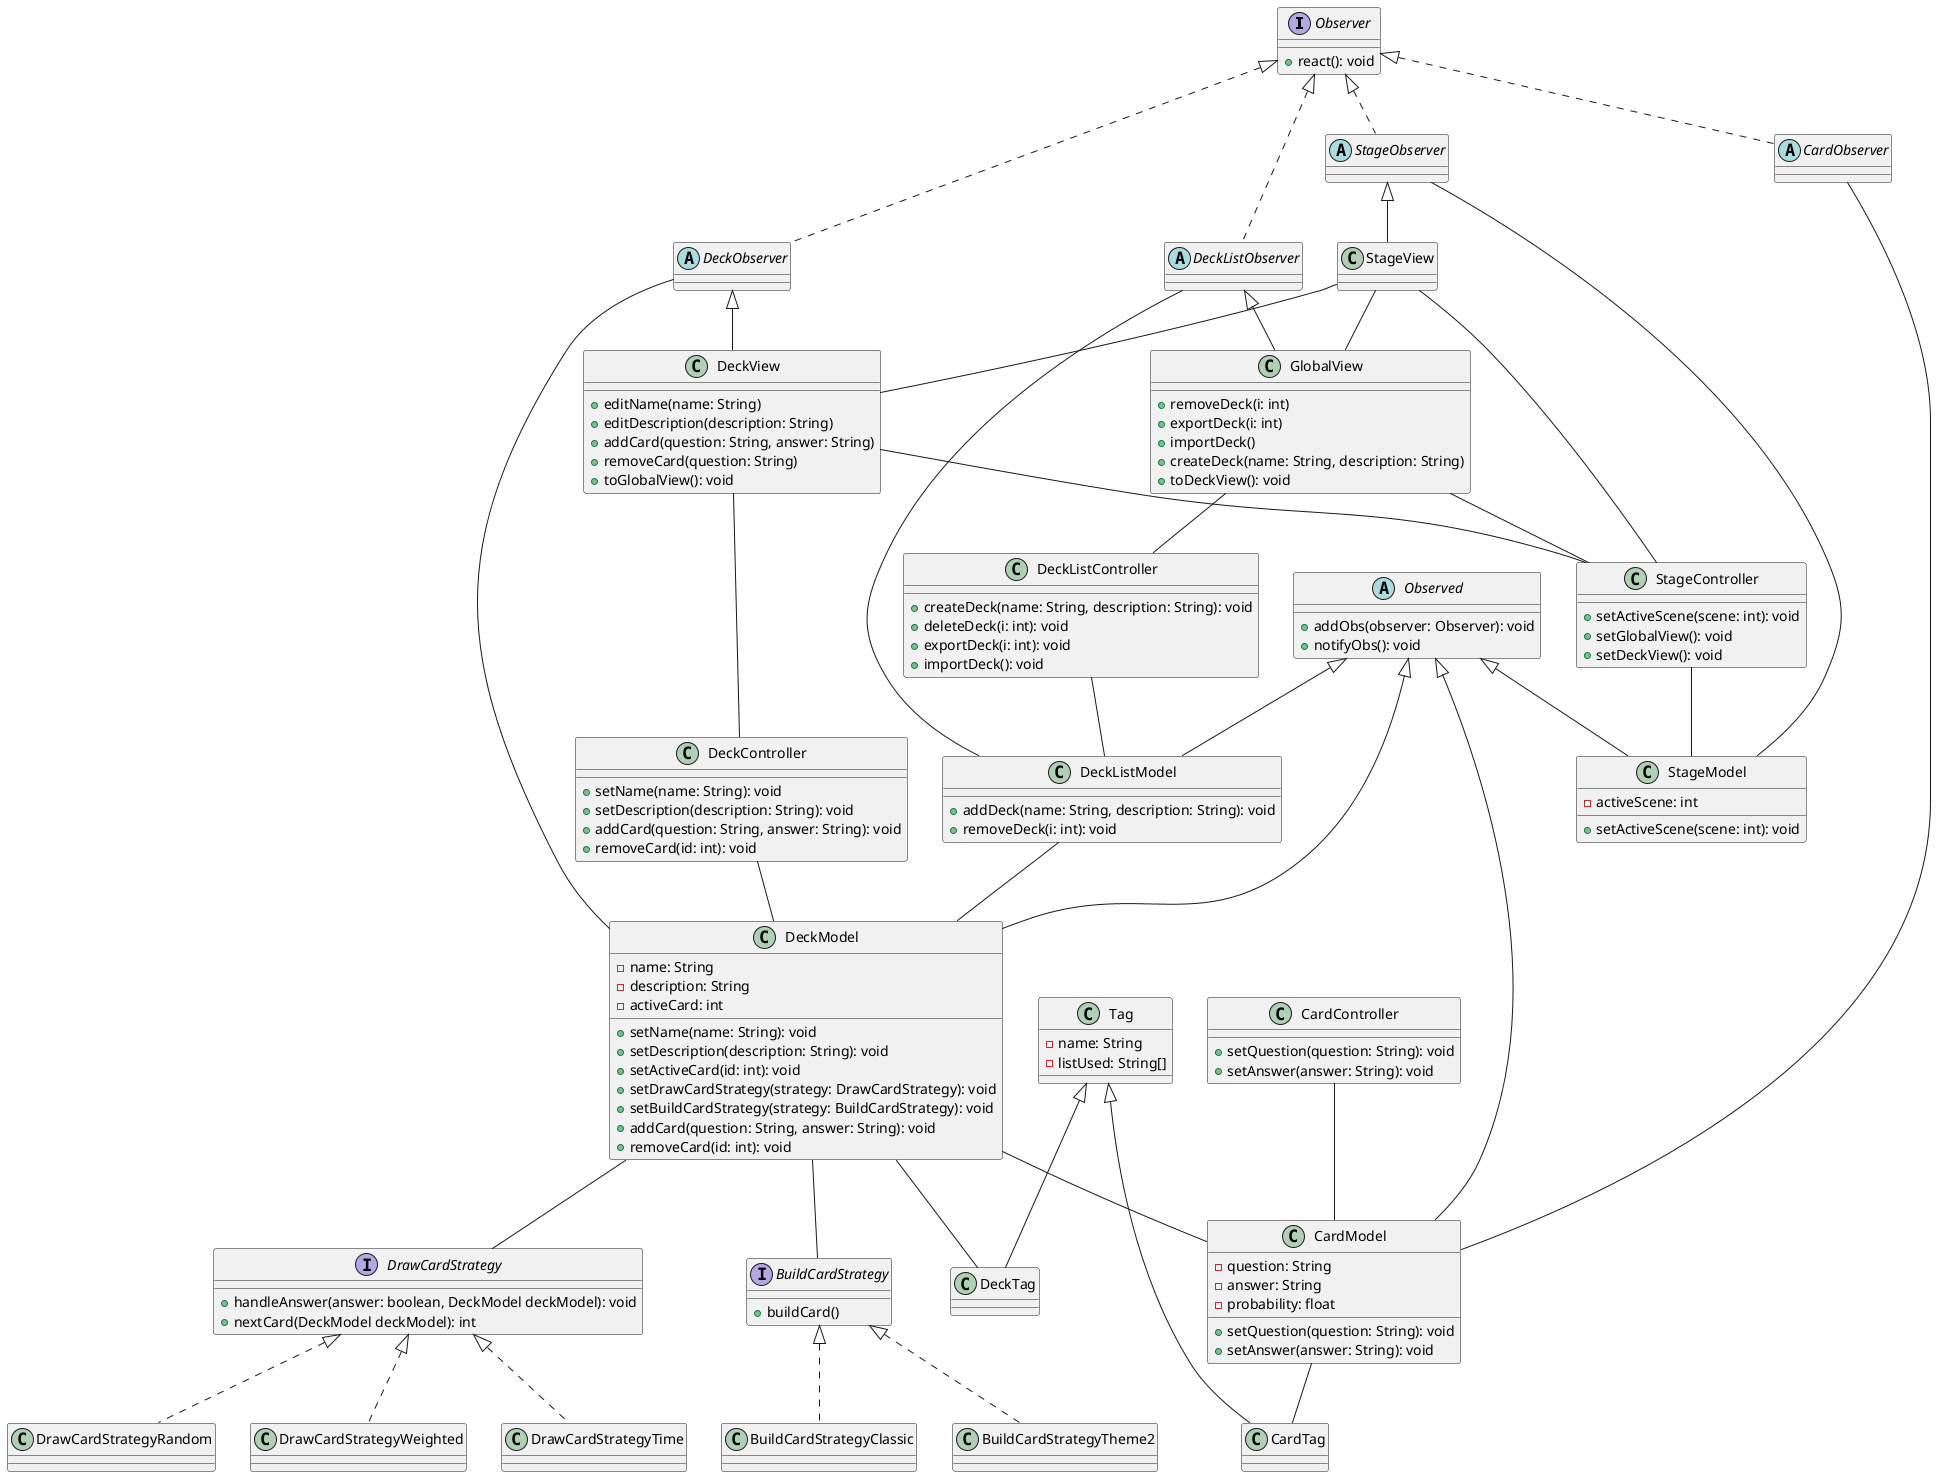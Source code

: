 @startuml
interface Observer {
    + react(): void
}

abstract class CardObserver implements Observer {
}

abstract class DeckObserver implements Observer {
}

abstract class DeckListObserver implements Observer {
}

abstract class StageObserver implements Observer {
}

abstract class Observed {
    + addObs(observer: Observer): void
    + notifyObs(): void
}

class GlobalView extends DeckListObserver {
    + removeDeck(i: int)
    + exportDeck(i: int)
    + importDeck()
    + createDeck(name: String, description: String)
    + toDeckView(): void
}

class DeckView extends DeckObserver {
    + editName(name: String)
    + editDescription(description: String)
    + addCard(question: String, answer: String)
    + removeCard(question: String)
    + toGlobalView(): void
}

class StageView extends StageObserver {
}

class DeckListModel extends Observed {
    + addDeck(name: String, description: String): void
    + removeDeck(i: int): void
}

class DeckModel extends Observed {
    - name: String
    - description: String
    - activeCard: int
    + setName(name: String): void
    + setDescription(description: String): void
    + setActiveCard(id: int): void
    + setDrawCardStrategy(strategy: DrawCardStrategy): void
    + setBuildCardStrategy(strategy: BuildCardStrategy): void
    + addCard(question: String, answer: String): void
    + removeCard(id: int): void
}

class CardModel extends Observed {
    - question: String
    - answer: String
    - probability: float
    + setQuestion(question: String): void
    + setAnswer(answer: String): void
}

class StageModel extends Observed {
    - activeScene: int
    + setActiveScene(scene: int): void
}

class DeckListController {
    + createDeck(name: String, description: String): void
    + deleteDeck(i: int): void
    + exportDeck(i: int): void
    + importDeck(): void
}

class DeckController {
    + setName(name: String): void
    + setDescription(description: String): void
    + addCard(question: String, answer: String): void
    + removeCard(id: int): void
}

class CardController {
    + setQuestion(question: String): void
    + setAnswer(answer: String): void
}

class StageController {
    + setActiveScene(scene: int): void
    + setGlobalView(): void
    + setDeckView(): void
}

class Tag {
    - name: String
    - listUsed: String[]
}

class CardTag extends Tag {
}

class DeckTag extends Tag {
}

interface DrawCardStrategy {
    + handleAnswer(answer: boolean, DeckModel deckModel): void
    + nextCard(DeckModel deckModel): int
}

interface BuildCardStrategy {
    + buildCard()
}

class BuildCardStrategyClassic implements BuildCardStrategy {
}

class BuildCardStrategyTheme2 implements BuildCardStrategy {
}

class DrawCardStrategyRandom implements DrawCardStrategy {
}

class DrawCardStrategyWeighted implements DrawCardStrategy {
}

class DrawCardStrategyTime implements DrawCardStrategy {
}

CardObserver -- CardModel
DeckObserver -- DeckModel
DeckListObserver -- DeckListModel
StageObserver -- StageModel

GlobalView -- DeckListController
DeckView -- DeckController
StageView -- StageController
GlobalView -- StageController
DeckView -- StageController

CardController -- CardModel
DeckController -- DeckModel
DeckListController -- DeckListModel
StageController -- StageModel

DeckModel -- DrawCardStrategy
DeckModel -- BuildCardStrategy
DeckModel -- CardModel
DeckListModel -- DeckModel


StageView -- DeckView
StageView -- GlobalView

CardModel -- CardTag
DeckModel -- DeckTag

@enduml